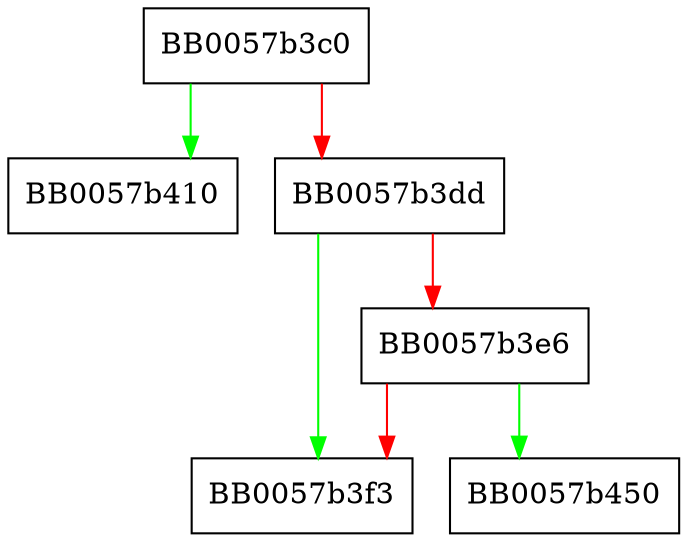 digraph DH_check_pub_key {
  node [shape="box"];
  graph [splines=ortho];
  BB0057b3c0 -> BB0057b410 [color="green"];
  BB0057b3c0 -> BB0057b3dd [color="red"];
  BB0057b3dd -> BB0057b3f3 [color="green"];
  BB0057b3dd -> BB0057b3e6 [color="red"];
  BB0057b3e6 -> BB0057b450 [color="green"];
  BB0057b3e6 -> BB0057b3f3 [color="red"];
}